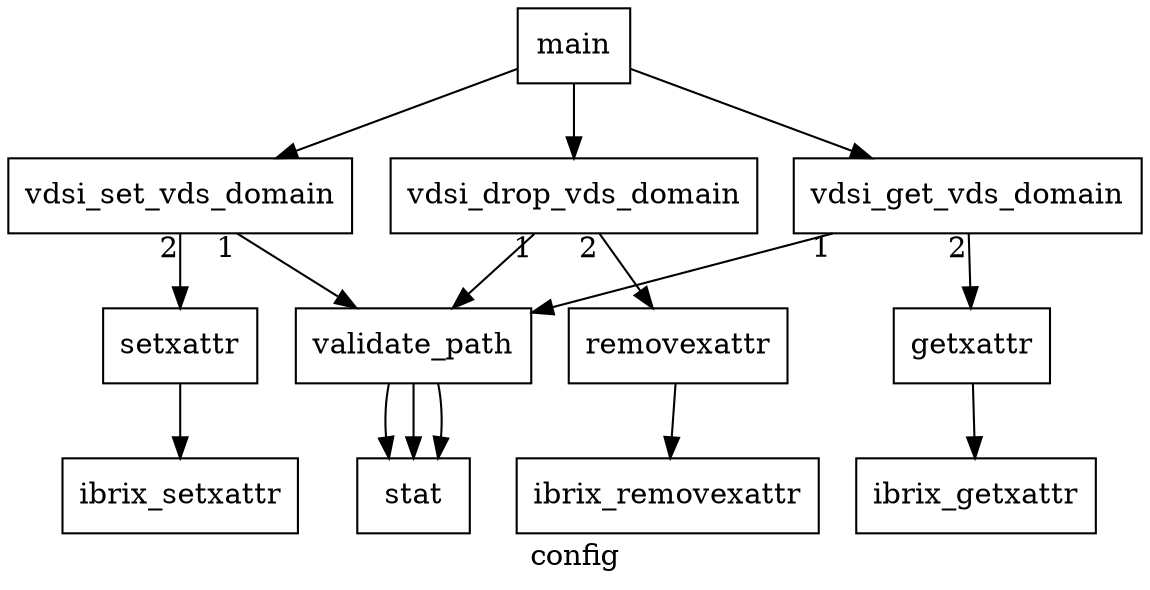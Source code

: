 digraph config {
   label = "config"
   node [ shape="box" ]
   main -> vdsi_get_vds_domain;
   main -> vdsi_set_vds_domain;
   main -> vdsi_drop_vds_domain;
   vdsi_get_vds_domain ->  validate_path [taillabel = "  1"];
   validate_path -> stat;
   vdsi_get_vds_domain -> getxattr [taillabel = "  2"];
   getxattr -> ibrix_getxattr ;
   vdsi_set_vds_domain ->  validate_path [taillabel = "  1"];
   validate_path -> stat;
   vdsi_set_vds_domain -> setxattr [taillabel = "  2"];
   setxattr -> ibrix_setxattr ;
   vdsi_drop_vds_domain ->  validate_path [taillabel = "  1"];
   validate_path -> stat;
   vdsi_drop_vds_domain -> removexattr [taillabel = "  2"];
   removexattr -> ibrix_removexattr ;
   }
